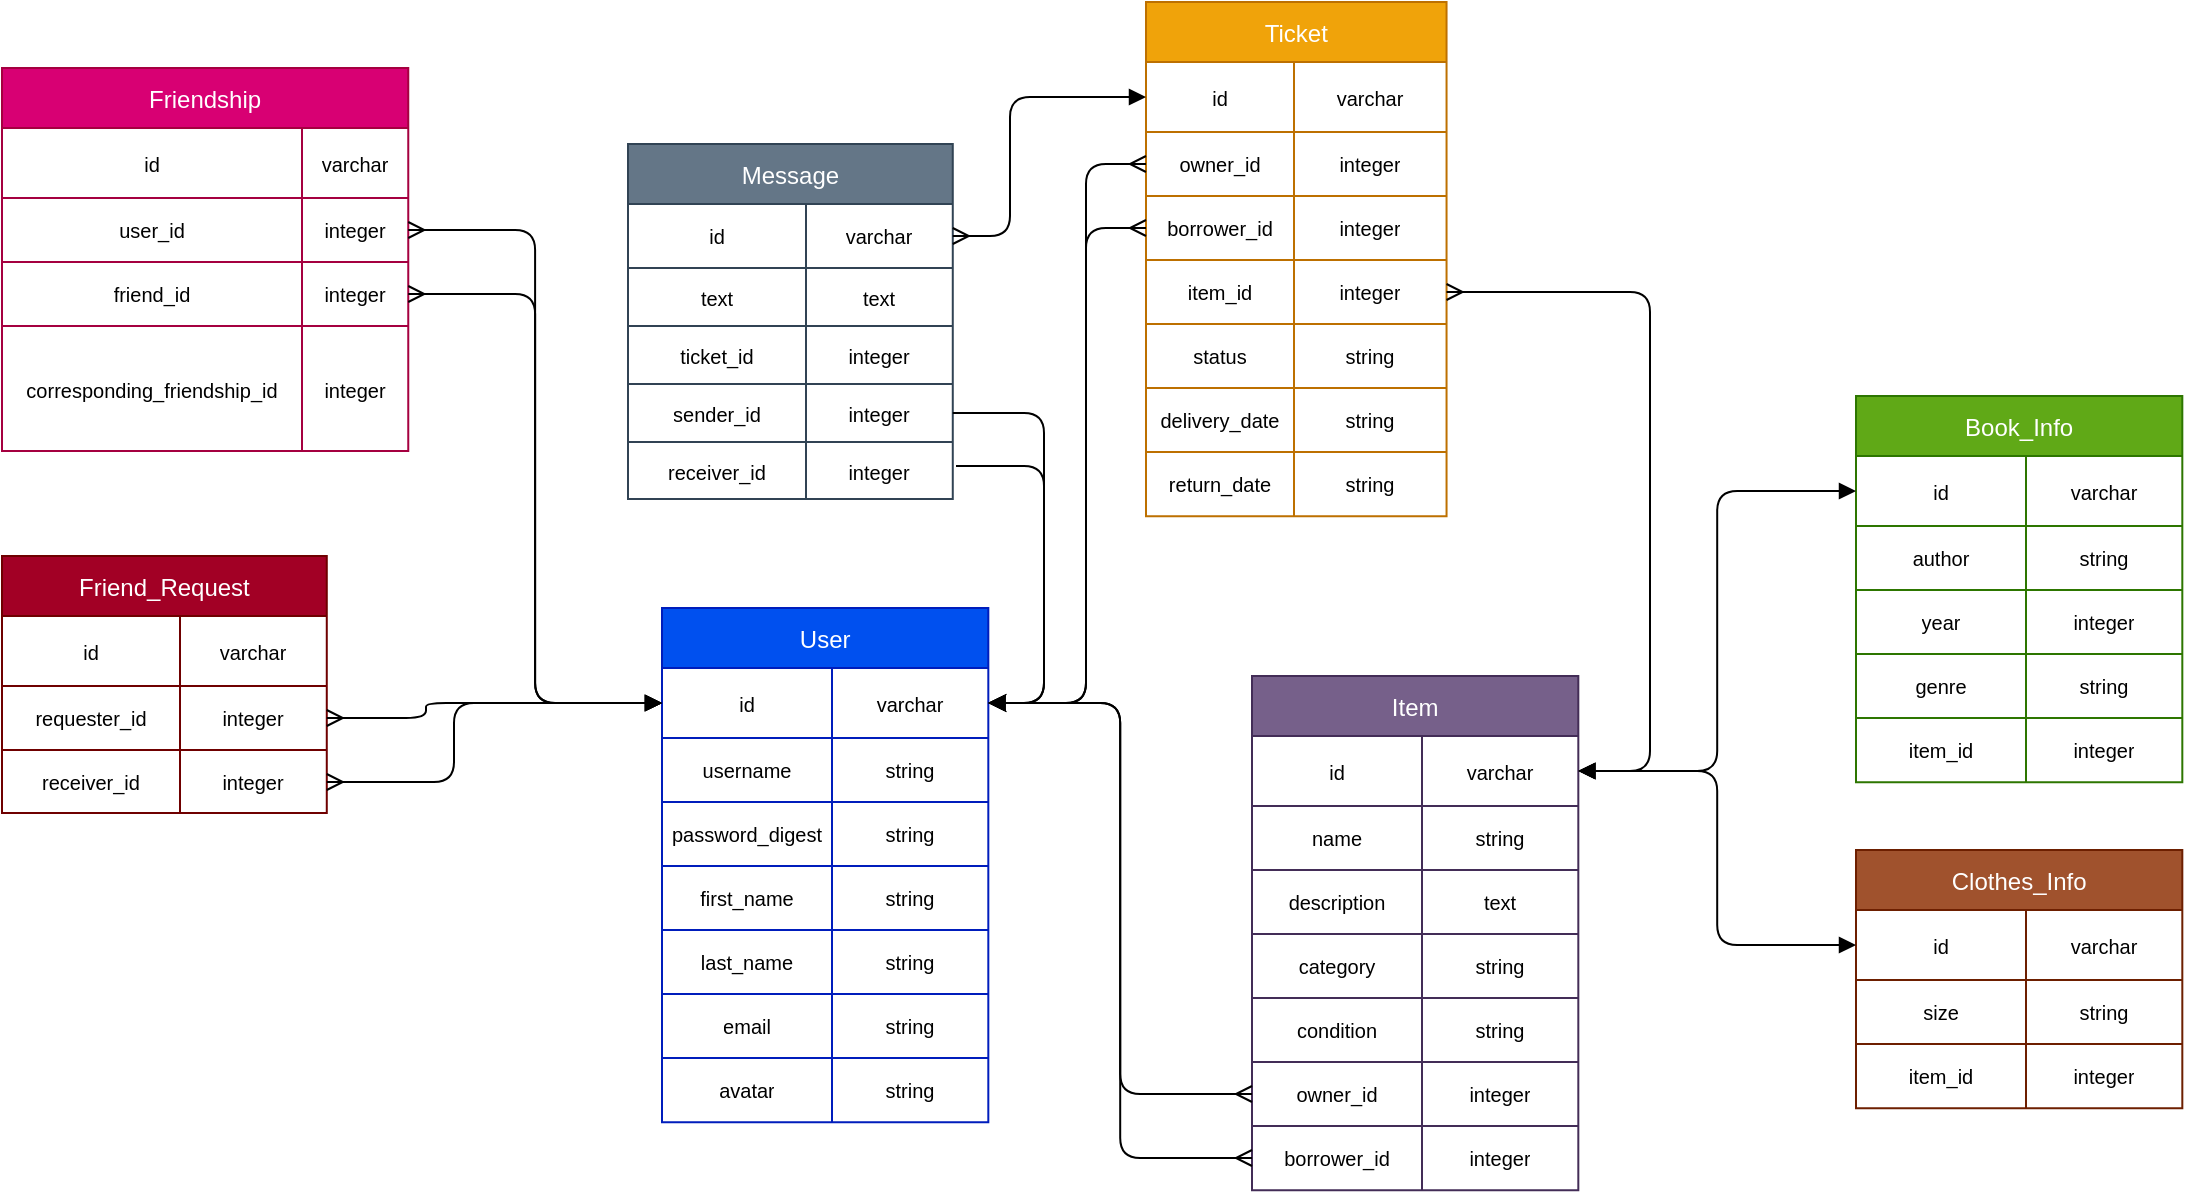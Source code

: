 <mxfile>
    <diagram id="GixmWMwX_nylo4apT2Ep" name="Page-1">
        <mxGraphModel dx="3820" dy="1813" grid="0" gridSize="10" guides="1" tooltips="1" connect="1" arrows="1" fold="1" page="0" pageScale="1" pageWidth="850" pageHeight="1100" background="#ffffff" math="0" shadow="0">
            <root>
                <mxCell id="0"/>
                <mxCell id="1" parent="0"/>
                <mxCell id="2" value="User" style="shape=table;startSize=30;container=1;collapsible=0;childLayout=tableLayout;strokeWidth=1;strokeColor=#001DBC;fillColor=#0050ef;fontColor=#ffffff;" parent="1" vertex="1">
                    <mxGeometry x="-1024" y="-136" width="163.16" height="257.139" as="geometry"/>
                </mxCell>
                <mxCell id="3" value="" style="shape=partialRectangle;collapsible=0;dropTarget=0;pointerEvents=0;fillColor=none;top=0;left=0;bottom=0;right=0;points=[[0,0.5],[1,0.5]];portConstraint=eastwest;" parent="2" vertex="1">
                    <mxGeometry y="30" width="163.16" height="35" as="geometry"/>
                </mxCell>
                <mxCell id="4" value="id" style="shape=partialRectangle;html=1;whiteSpace=wrap;connectable=0;overflow=hidden;fillColor=none;top=0;left=0;bottom=0;right=0;pointerEvents=1;fontColor=#000000;fontSize=10;" parent="3" vertex="1">
                    <mxGeometry width="85" height="35" as="geometry">
                        <mxRectangle width="85" height="35" as="alternateBounds"/>
                    </mxGeometry>
                </mxCell>
                <mxCell id="5" value="varchar" style="shape=partialRectangle;html=1;whiteSpace=wrap;connectable=0;overflow=hidden;fillColor=none;top=0;left=0;bottom=0;right=0;pointerEvents=1;fontColor=#000000;fontSize=10;" parent="3" vertex="1">
                    <mxGeometry x="85" width="78" height="35" as="geometry">
                        <mxRectangle width="78" height="35" as="alternateBounds"/>
                    </mxGeometry>
                </mxCell>
                <mxCell id="6" value="" style="shape=partialRectangle;collapsible=0;dropTarget=0;pointerEvents=0;fillColor=none;top=0;left=0;bottom=0;right=0;points=[[0,0.5],[1,0.5]];portConstraint=eastwest;" parent="2" vertex="1">
                    <mxGeometry y="65" width="163.16" height="32" as="geometry"/>
                </mxCell>
                <mxCell id="7" value="username" style="shape=partialRectangle;html=1;whiteSpace=wrap;connectable=0;overflow=hidden;fillColor=none;top=0;left=0;bottom=0;right=0;pointerEvents=1;fontSize=10;fontColor=#000000;" parent="6" vertex="1">
                    <mxGeometry width="85" height="32" as="geometry">
                        <mxRectangle width="85" height="32" as="alternateBounds"/>
                    </mxGeometry>
                </mxCell>
                <mxCell id="8" value="string" style="shape=partialRectangle;html=1;whiteSpace=wrap;connectable=0;overflow=hidden;fillColor=none;top=0;left=0;bottom=0;right=0;pointerEvents=1;fontSize=10;fontColor=#000000;" parent="6" vertex="1">
                    <mxGeometry x="85" width="78" height="32" as="geometry">
                        <mxRectangle width="78" height="32" as="alternateBounds"/>
                    </mxGeometry>
                </mxCell>
                <mxCell id="9" style="shape=partialRectangle;collapsible=0;dropTarget=0;pointerEvents=0;fillColor=none;top=0;left=0;bottom=0;right=0;points=[[0,0.5],[1,0.5]];portConstraint=eastwest;" parent="2" vertex="1">
                    <mxGeometry y="97" width="163.16" height="32" as="geometry"/>
                </mxCell>
                <mxCell id="10" value="password_digest" style="shape=partialRectangle;html=1;whiteSpace=wrap;connectable=0;overflow=hidden;fillColor=none;top=0;left=0;bottom=0;right=0;pointerEvents=1;fontSize=10;fontColor=#000000;" parent="9" vertex="1">
                    <mxGeometry width="85" height="32" as="geometry">
                        <mxRectangle width="85" height="32" as="alternateBounds"/>
                    </mxGeometry>
                </mxCell>
                <mxCell id="11" value="string" style="shape=partialRectangle;html=1;whiteSpace=wrap;connectable=0;overflow=hidden;fillColor=none;top=0;left=0;bottom=0;right=0;pointerEvents=1;fontSize=10;fontColor=#000000;" parent="9" vertex="1">
                    <mxGeometry x="85" width="78" height="32" as="geometry">
                        <mxRectangle width="78" height="32" as="alternateBounds"/>
                    </mxGeometry>
                </mxCell>
                <mxCell id="12" style="shape=partialRectangle;collapsible=0;dropTarget=0;pointerEvents=0;fillColor=none;top=0;left=0;bottom=0;right=0;points=[[0,0.5],[1,0.5]];portConstraint=eastwest;" parent="2" vertex="1">
                    <mxGeometry y="129" width="163.16" height="32" as="geometry"/>
                </mxCell>
                <mxCell id="13" value="first_name" style="shape=partialRectangle;html=1;whiteSpace=wrap;connectable=0;overflow=hidden;fillColor=none;top=0;left=0;bottom=0;right=0;pointerEvents=1;fontSize=10;fontColor=#000000;" parent="12" vertex="1">
                    <mxGeometry width="85" height="32" as="geometry">
                        <mxRectangle width="85" height="32" as="alternateBounds"/>
                    </mxGeometry>
                </mxCell>
                <mxCell id="14" value="string" style="shape=partialRectangle;html=1;whiteSpace=wrap;connectable=0;overflow=hidden;fillColor=none;top=0;left=0;bottom=0;right=0;pointerEvents=1;fontSize=10;fontColor=#000000;" parent="12" vertex="1">
                    <mxGeometry x="85" width="78" height="32" as="geometry">
                        <mxRectangle width="78" height="32" as="alternateBounds"/>
                    </mxGeometry>
                </mxCell>
                <mxCell id="15" style="shape=partialRectangle;collapsible=0;dropTarget=0;pointerEvents=0;fillColor=none;top=0;left=0;bottom=0;right=0;points=[[0,0.5],[1,0.5]];portConstraint=eastwest;" parent="2" vertex="1">
                    <mxGeometry y="161" width="163.16" height="32" as="geometry"/>
                </mxCell>
                <mxCell id="16" value="last_name" style="shape=partialRectangle;html=1;whiteSpace=wrap;connectable=0;overflow=hidden;fillColor=none;top=0;left=0;bottom=0;right=0;pointerEvents=1;fontSize=10;fontColor=#000000;" parent="15" vertex="1">
                    <mxGeometry width="85" height="32" as="geometry">
                        <mxRectangle width="85" height="32" as="alternateBounds"/>
                    </mxGeometry>
                </mxCell>
                <mxCell id="17" value="string" style="shape=partialRectangle;html=1;whiteSpace=wrap;connectable=0;overflow=hidden;fillColor=none;top=0;left=0;bottom=0;right=0;pointerEvents=1;fontSize=10;fontColor=#000000;" parent="15" vertex="1">
                    <mxGeometry x="85" width="78" height="32" as="geometry">
                        <mxRectangle width="78" height="32" as="alternateBounds"/>
                    </mxGeometry>
                </mxCell>
                <mxCell id="18" style="shape=partialRectangle;collapsible=0;dropTarget=0;pointerEvents=0;fillColor=none;top=0;left=0;bottom=0;right=0;points=[[0,0.5],[1,0.5]];portConstraint=eastwest;" parent="2" vertex="1">
                    <mxGeometry y="193" width="163.16" height="32" as="geometry"/>
                </mxCell>
                <mxCell id="19" value="email" style="shape=partialRectangle;html=1;whiteSpace=wrap;connectable=0;overflow=hidden;fillColor=none;top=0;left=0;bottom=0;right=0;pointerEvents=1;fontSize=10;fontColor=#000000;" parent="18" vertex="1">
                    <mxGeometry width="85" height="32" as="geometry">
                        <mxRectangle width="85" height="32" as="alternateBounds"/>
                    </mxGeometry>
                </mxCell>
                <mxCell id="20" value="string" style="shape=partialRectangle;html=1;whiteSpace=wrap;connectable=0;overflow=hidden;fillColor=none;top=0;left=0;bottom=0;right=0;pointerEvents=1;fontSize=10;fontColor=#000000;" parent="18" vertex="1">
                    <mxGeometry x="85" width="78" height="32" as="geometry">
                        <mxRectangle width="78" height="32" as="alternateBounds"/>
                    </mxGeometry>
                </mxCell>
                <mxCell id="21" style="shape=partialRectangle;collapsible=0;dropTarget=0;pointerEvents=0;fillColor=none;top=0;left=0;bottom=0;right=0;points=[[0,0.5],[1,0.5]];portConstraint=eastwest;" parent="2" vertex="1">
                    <mxGeometry y="225" width="163.16" height="32" as="geometry"/>
                </mxCell>
                <mxCell id="22" value="avatar" style="shape=partialRectangle;html=1;whiteSpace=wrap;connectable=0;overflow=hidden;fillColor=none;top=0;left=0;bottom=0;right=0;pointerEvents=1;fontSize=10;fontColor=#000000;" parent="21" vertex="1">
                    <mxGeometry width="85" height="32" as="geometry">
                        <mxRectangle width="85" height="32" as="alternateBounds"/>
                    </mxGeometry>
                </mxCell>
                <mxCell id="23" value="string" style="shape=partialRectangle;html=1;whiteSpace=wrap;connectable=0;overflow=hidden;fillColor=none;top=0;left=0;bottom=0;right=0;pointerEvents=1;fontSize=10;fontColor=#000000;" parent="21" vertex="1">
                    <mxGeometry x="85" width="78" height="32" as="geometry">
                        <mxRectangle width="78" height="32" as="alternateBounds"/>
                    </mxGeometry>
                </mxCell>
                <mxCell id="30" value="Friendship" style="shape=table;startSize=30;container=1;collapsible=0;childLayout=tableLayout;strokeWidth=1;strokeColor=#A50040;fillColor=#d80073;fontColor=#ffffff;" parent="1" vertex="1">
                    <mxGeometry x="-1354" y="-406" width="203.13" height="191.51" as="geometry"/>
                </mxCell>
                <mxCell id="31" value="" style="shape=partialRectangle;collapsible=0;dropTarget=0;pointerEvents=0;fillColor=none;top=0;left=0;bottom=0;right=0;points=[[0,0.5],[1,0.5]];portConstraint=eastwest;" parent="30" vertex="1">
                    <mxGeometry y="30" width="203.13" height="35" as="geometry"/>
                </mxCell>
                <mxCell id="32" value="id" style="shape=partialRectangle;html=1;whiteSpace=wrap;connectable=0;overflow=hidden;fillColor=none;top=0;left=0;bottom=0;right=0;pointerEvents=1;fontColor=#000000;fontSize=10;" parent="31" vertex="1">
                    <mxGeometry width="150" height="35" as="geometry">
                        <mxRectangle width="150" height="35" as="alternateBounds"/>
                    </mxGeometry>
                </mxCell>
                <mxCell id="33" value="varchar" style="shape=partialRectangle;html=1;whiteSpace=wrap;connectable=0;overflow=hidden;fillColor=none;top=0;left=0;bottom=0;right=0;pointerEvents=1;fontColor=#000000;fontSize=10;" parent="31" vertex="1">
                    <mxGeometry x="150" width="53" height="35" as="geometry">
                        <mxRectangle width="53" height="35" as="alternateBounds"/>
                    </mxGeometry>
                </mxCell>
                <mxCell id="34" value="" style="shape=partialRectangle;collapsible=0;dropTarget=0;pointerEvents=0;fillColor=none;top=0;left=0;bottom=0;right=0;points=[[0,0.5],[1,0.5]];portConstraint=eastwest;" parent="30" vertex="1">
                    <mxGeometry y="65" width="203.13" height="32" as="geometry"/>
                </mxCell>
                <mxCell id="35" value="user_id" style="shape=partialRectangle;html=1;whiteSpace=wrap;connectable=0;overflow=hidden;fillColor=none;top=0;left=0;bottom=0;right=0;pointerEvents=1;fontSize=10;fontColor=#000000;" parent="34" vertex="1">
                    <mxGeometry width="150" height="32" as="geometry">
                        <mxRectangle width="150" height="32" as="alternateBounds"/>
                    </mxGeometry>
                </mxCell>
                <mxCell id="36" value="integer" style="shape=partialRectangle;html=1;whiteSpace=wrap;connectable=0;overflow=hidden;fillColor=none;top=0;left=0;bottom=0;right=0;pointerEvents=1;fontSize=10;fontColor=#000000;" parent="34" vertex="1">
                    <mxGeometry x="150" width="53" height="32" as="geometry">
                        <mxRectangle width="53" height="32" as="alternateBounds"/>
                    </mxGeometry>
                </mxCell>
                <mxCell id="37" style="shape=partialRectangle;collapsible=0;dropTarget=0;pointerEvents=0;fillColor=none;top=0;left=0;bottom=0;right=0;points=[[0,0.5],[1,0.5]];portConstraint=eastwest;" parent="30" vertex="1">
                    <mxGeometry y="97" width="203.13" height="32" as="geometry"/>
                </mxCell>
                <mxCell id="38" value="friend_id" style="shape=partialRectangle;html=1;whiteSpace=wrap;connectable=0;overflow=hidden;fillColor=none;top=0;left=0;bottom=0;right=0;pointerEvents=1;fontSize=10;fontColor=#000000;" parent="37" vertex="1">
                    <mxGeometry width="150" height="32" as="geometry">
                        <mxRectangle width="150" height="32" as="alternateBounds"/>
                    </mxGeometry>
                </mxCell>
                <mxCell id="39" value="integer" style="shape=partialRectangle;html=1;whiteSpace=wrap;connectable=0;overflow=hidden;fillColor=none;top=0;left=0;bottom=0;right=0;pointerEvents=1;fontSize=10;fontColor=#000000;" parent="37" vertex="1">
                    <mxGeometry x="150" width="53" height="32" as="geometry">
                        <mxRectangle width="53" height="32" as="alternateBounds"/>
                    </mxGeometry>
                </mxCell>
                <mxCell id="40" style="shape=partialRectangle;collapsible=0;dropTarget=0;pointerEvents=0;fillColor=none;top=0;left=0;bottom=0;right=0;points=[[0,0.5],[1,0.5]];portConstraint=eastwest;" parent="30" vertex="1">
                    <mxGeometry y="129" width="203.13" height="63" as="geometry"/>
                </mxCell>
                <mxCell id="41" value="corresponding_friendship_id" style="shape=partialRectangle;html=1;whiteSpace=wrap;connectable=0;overflow=hidden;fillColor=none;top=0;left=0;bottom=0;right=0;pointerEvents=1;fontSize=10;fontColor=#000000;" parent="40" vertex="1">
                    <mxGeometry width="150" height="63" as="geometry">
                        <mxRectangle width="150" height="63" as="alternateBounds"/>
                    </mxGeometry>
                </mxCell>
                <mxCell id="42" value="integer" style="shape=partialRectangle;html=1;whiteSpace=wrap;connectable=0;overflow=hidden;fillColor=none;top=0;left=0;bottom=0;right=0;pointerEvents=1;fontSize=10;fontColor=#000000;" parent="40" vertex="1">
                    <mxGeometry x="150" width="53" height="63" as="geometry">
                        <mxRectangle width="53" height="63" as="alternateBounds"/>
                    </mxGeometry>
                </mxCell>
                <mxCell id="52" style="edgeStyle=orthogonalEdgeStyle;html=1;exitX=0;exitY=0.5;exitDx=0;exitDy=0;entryX=1;entryY=0.5;entryDx=0;entryDy=0;strokeColor=#000000;startArrow=block;startFill=1;endArrow=ERmany;endFill=0;" parent="1" source="3" target="34" edge="1">
                    <mxGeometry relative="1" as="geometry"/>
                </mxCell>
                <mxCell id="53" style="edgeStyle=orthogonalEdgeStyle;html=1;exitX=0;exitY=0.5;exitDx=0;exitDy=0;entryX=1;entryY=0.5;entryDx=0;entryDy=0;startArrow=block;startFill=1;endArrow=ERmany;endFill=0;strokeColor=#000000;" parent="1" source="3" target="37" edge="1">
                    <mxGeometry relative="1" as="geometry"/>
                </mxCell>
                <mxCell id="56" value="Friend_Request" style="shape=table;startSize=30;container=1;collapsible=0;childLayout=tableLayout;strokeWidth=1;strokeColor=#6F0000;fillColor=#a20025;fontColor=#ffffff;" parent="1" vertex="1">
                    <mxGeometry x="-1354" y="-162" width="162.391" height="128.51" as="geometry"/>
                </mxCell>
                <mxCell id="57" value="" style="shape=partialRectangle;collapsible=0;dropTarget=0;pointerEvents=0;fillColor=none;top=0;left=0;bottom=0;right=0;points=[[0,0.5],[1,0.5]];portConstraint=eastwest;" parent="56" vertex="1">
                    <mxGeometry y="30" width="162.391" height="35" as="geometry"/>
                </mxCell>
                <mxCell id="58" value="id" style="shape=partialRectangle;html=1;whiteSpace=wrap;connectable=0;overflow=hidden;fillColor=none;top=0;left=0;bottom=0;right=0;pointerEvents=1;fontColor=#000000;fontSize=10;" parent="57" vertex="1">
                    <mxGeometry width="89" height="35" as="geometry">
                        <mxRectangle width="89" height="35" as="alternateBounds"/>
                    </mxGeometry>
                </mxCell>
                <mxCell id="59" value="varchar" style="shape=partialRectangle;html=1;whiteSpace=wrap;connectable=0;overflow=hidden;fillColor=none;top=0;left=0;bottom=0;right=0;pointerEvents=1;fontColor=#000000;fontSize=10;" parent="57" vertex="1">
                    <mxGeometry x="89" width="73" height="35" as="geometry">
                        <mxRectangle width="73" height="35" as="alternateBounds"/>
                    </mxGeometry>
                </mxCell>
                <mxCell id="60" value="" style="shape=partialRectangle;collapsible=0;dropTarget=0;pointerEvents=0;fillColor=none;top=0;left=0;bottom=0;right=0;points=[[0,0.5],[1,0.5]];portConstraint=eastwest;" parent="56" vertex="1">
                    <mxGeometry y="65" width="162.391" height="32" as="geometry"/>
                </mxCell>
                <mxCell id="61" value="requester_id" style="shape=partialRectangle;html=1;whiteSpace=wrap;connectable=0;overflow=hidden;fillColor=none;top=0;left=0;bottom=0;right=0;pointerEvents=1;fontSize=10;fontColor=#000000;" parent="60" vertex="1">
                    <mxGeometry width="89" height="32" as="geometry">
                        <mxRectangle width="89" height="32" as="alternateBounds"/>
                    </mxGeometry>
                </mxCell>
                <mxCell id="62" value="integer" style="shape=partialRectangle;html=1;whiteSpace=wrap;connectable=0;overflow=hidden;fillColor=none;top=0;left=0;bottom=0;right=0;pointerEvents=1;fontSize=10;fontColor=#000000;" parent="60" vertex="1">
                    <mxGeometry x="89" width="73" height="32" as="geometry">
                        <mxRectangle width="73" height="32" as="alternateBounds"/>
                    </mxGeometry>
                </mxCell>
                <mxCell id="63" style="shape=partialRectangle;collapsible=0;dropTarget=0;pointerEvents=0;fillColor=none;top=0;left=0;bottom=0;right=0;points=[[0,0.5],[1,0.5]];portConstraint=eastwest;" parent="56" vertex="1">
                    <mxGeometry y="97" width="162.391" height="32" as="geometry"/>
                </mxCell>
                <mxCell id="64" value="receiver_id" style="shape=partialRectangle;html=1;whiteSpace=wrap;connectable=0;overflow=hidden;fillColor=none;top=0;left=0;bottom=0;right=0;pointerEvents=1;fontSize=10;fontColor=#000000;" parent="63" vertex="1">
                    <mxGeometry width="89" height="32" as="geometry">
                        <mxRectangle width="89" height="32" as="alternateBounds"/>
                    </mxGeometry>
                </mxCell>
                <mxCell id="65" value="integer" style="shape=partialRectangle;html=1;whiteSpace=wrap;connectable=0;overflow=hidden;fillColor=none;top=0;left=0;bottom=0;right=0;pointerEvents=1;fontSize=10;fontColor=#000000;" parent="63" vertex="1">
                    <mxGeometry x="89" width="73" height="32" as="geometry">
                        <mxRectangle width="73" height="32" as="alternateBounds"/>
                    </mxGeometry>
                </mxCell>
                <mxCell id="75" style="edgeStyle=orthogonalEdgeStyle;html=1;exitX=1;exitY=0.5;exitDx=0;exitDy=0;entryX=0;entryY=0.5;entryDx=0;entryDy=0;strokeColor=#000000;endArrow=block;endFill=1;startArrow=ERmany;startFill=0;" parent="1" source="60" target="3" edge="1">
                    <mxGeometry relative="1" as="geometry">
                        <Array as="points">
                            <mxPoint x="-1142" y="-81"/>
                            <mxPoint x="-1142" y="-88"/>
                        </Array>
                    </mxGeometry>
                </mxCell>
                <mxCell id="76" style="edgeStyle=orthogonalEdgeStyle;html=1;exitX=1;exitY=0.5;exitDx=0;exitDy=0;entryX=0;entryY=0.5;entryDx=0;entryDy=0;startArrow=ERmany;startFill=0;endArrow=block;endFill=1;strokeColor=#000000;" parent="1" source="63" target="3" edge="1">
                    <mxGeometry relative="1" as="geometry">
                        <Array as="points">
                            <mxPoint x="-1128" y="-49"/>
                            <mxPoint x="-1128" y="-88"/>
                        </Array>
                    </mxGeometry>
                </mxCell>
                <mxCell id="78" value="Item" style="shape=table;startSize=30;container=1;collapsible=0;childLayout=tableLayout;strokeWidth=1;strokeColor=#432D57;fillColor=#76608a;fontColor=#ffffff;" parent="1" vertex="1">
                    <mxGeometry x="-729" y="-102" width="163.16" height="257.139" as="geometry"/>
                </mxCell>
                <mxCell id="79" value="" style="shape=partialRectangle;collapsible=0;dropTarget=0;pointerEvents=0;fillColor=none;top=0;left=0;bottom=0;right=0;points=[[0,0.5],[1,0.5]];portConstraint=eastwest;" parent="78" vertex="1">
                    <mxGeometry y="30" width="163.16" height="35" as="geometry"/>
                </mxCell>
                <mxCell id="80" value="id" style="shape=partialRectangle;html=1;whiteSpace=wrap;connectable=0;overflow=hidden;fillColor=none;top=0;left=0;bottom=0;right=0;pointerEvents=1;fontColor=#000000;fontSize=10;" parent="79" vertex="1">
                    <mxGeometry width="85" height="35" as="geometry">
                        <mxRectangle width="85" height="35" as="alternateBounds"/>
                    </mxGeometry>
                </mxCell>
                <mxCell id="81" value="varchar" style="shape=partialRectangle;html=1;whiteSpace=wrap;connectable=0;overflow=hidden;fillColor=none;top=0;left=0;bottom=0;right=0;pointerEvents=1;fontColor=#000000;fontSize=10;" parent="79" vertex="1">
                    <mxGeometry x="85" width="78" height="35" as="geometry">
                        <mxRectangle width="78" height="35" as="alternateBounds"/>
                    </mxGeometry>
                </mxCell>
                <mxCell id="82" value="" style="shape=partialRectangle;collapsible=0;dropTarget=0;pointerEvents=0;fillColor=none;top=0;left=0;bottom=0;right=0;points=[[0,0.5],[1,0.5]];portConstraint=eastwest;" parent="78" vertex="1">
                    <mxGeometry y="65" width="163.16" height="32" as="geometry"/>
                </mxCell>
                <mxCell id="83" value="name" style="shape=partialRectangle;html=1;whiteSpace=wrap;connectable=0;overflow=hidden;fillColor=none;top=0;left=0;bottom=0;right=0;pointerEvents=1;fontSize=10;fontColor=#000000;" parent="82" vertex="1">
                    <mxGeometry width="85" height="32" as="geometry">
                        <mxRectangle width="85" height="32" as="alternateBounds"/>
                    </mxGeometry>
                </mxCell>
                <mxCell id="84" value="string" style="shape=partialRectangle;html=1;whiteSpace=wrap;connectable=0;overflow=hidden;fillColor=none;top=0;left=0;bottom=0;right=0;pointerEvents=1;fontSize=10;fontColor=#000000;" parent="82" vertex="1">
                    <mxGeometry x="85" width="78" height="32" as="geometry">
                        <mxRectangle width="78" height="32" as="alternateBounds"/>
                    </mxGeometry>
                </mxCell>
                <mxCell id="85" style="shape=partialRectangle;collapsible=0;dropTarget=0;pointerEvents=0;fillColor=none;top=0;left=0;bottom=0;right=0;points=[[0,0.5],[1,0.5]];portConstraint=eastwest;" parent="78" vertex="1">
                    <mxGeometry y="97" width="163.16" height="32" as="geometry"/>
                </mxCell>
                <mxCell id="86" value="description" style="shape=partialRectangle;html=1;whiteSpace=wrap;connectable=0;overflow=hidden;fillColor=none;top=0;left=0;bottom=0;right=0;pointerEvents=1;fontSize=10;fontColor=#000000;" parent="85" vertex="1">
                    <mxGeometry width="85" height="32" as="geometry">
                        <mxRectangle width="85" height="32" as="alternateBounds"/>
                    </mxGeometry>
                </mxCell>
                <mxCell id="87" value="text" style="shape=partialRectangle;html=1;whiteSpace=wrap;connectable=0;overflow=hidden;fillColor=none;top=0;left=0;bottom=0;right=0;pointerEvents=1;fontSize=10;fontColor=#000000;" parent="85" vertex="1">
                    <mxGeometry x="85" width="78" height="32" as="geometry">
                        <mxRectangle width="78" height="32" as="alternateBounds"/>
                    </mxGeometry>
                </mxCell>
                <mxCell id="88" style="shape=partialRectangle;collapsible=0;dropTarget=0;pointerEvents=0;fillColor=none;top=0;left=0;bottom=0;right=0;points=[[0,0.5],[1,0.5]];portConstraint=eastwest;" parent="78" vertex="1">
                    <mxGeometry y="129" width="163.16" height="32" as="geometry"/>
                </mxCell>
                <mxCell id="89" value="category" style="shape=partialRectangle;html=1;whiteSpace=wrap;connectable=0;overflow=hidden;fillColor=none;top=0;left=0;bottom=0;right=0;pointerEvents=1;fontSize=10;fontColor=#000000;" parent="88" vertex="1">
                    <mxGeometry width="85" height="32" as="geometry">
                        <mxRectangle width="85" height="32" as="alternateBounds"/>
                    </mxGeometry>
                </mxCell>
                <mxCell id="90" value="string" style="shape=partialRectangle;html=1;whiteSpace=wrap;connectable=0;overflow=hidden;fillColor=none;top=0;left=0;bottom=0;right=0;pointerEvents=1;fontSize=10;fontColor=#000000;" parent="88" vertex="1">
                    <mxGeometry x="85" width="78" height="32" as="geometry">
                        <mxRectangle width="78" height="32" as="alternateBounds"/>
                    </mxGeometry>
                </mxCell>
                <mxCell id="91" style="shape=partialRectangle;collapsible=0;dropTarget=0;pointerEvents=0;fillColor=none;top=0;left=0;bottom=0;right=0;points=[[0,0.5],[1,0.5]];portConstraint=eastwest;" parent="78" vertex="1">
                    <mxGeometry y="161" width="163.16" height="32" as="geometry"/>
                </mxCell>
                <mxCell id="92" value="condition" style="shape=partialRectangle;html=1;whiteSpace=wrap;connectable=0;overflow=hidden;fillColor=none;top=0;left=0;bottom=0;right=0;pointerEvents=1;fontSize=10;fontColor=#000000;" parent="91" vertex="1">
                    <mxGeometry width="85" height="32" as="geometry">
                        <mxRectangle width="85" height="32" as="alternateBounds"/>
                    </mxGeometry>
                </mxCell>
                <mxCell id="93" value="string" style="shape=partialRectangle;html=1;whiteSpace=wrap;connectable=0;overflow=hidden;fillColor=none;top=0;left=0;bottom=0;right=0;pointerEvents=1;fontSize=10;fontColor=#000000;" parent="91" vertex="1">
                    <mxGeometry x="85" width="78" height="32" as="geometry">
                        <mxRectangle width="78" height="32" as="alternateBounds"/>
                    </mxGeometry>
                </mxCell>
                <mxCell id="94" style="shape=partialRectangle;collapsible=0;dropTarget=0;pointerEvents=0;fillColor=none;top=0;left=0;bottom=0;right=0;points=[[0,0.5],[1,0.5]];portConstraint=eastwest;" parent="78" vertex="1">
                    <mxGeometry y="193" width="163.16" height="32" as="geometry"/>
                </mxCell>
                <mxCell id="95" value="owner_id" style="shape=partialRectangle;html=1;whiteSpace=wrap;connectable=0;overflow=hidden;fillColor=none;top=0;left=0;bottom=0;right=0;pointerEvents=1;fontSize=10;fontColor=#000000;" parent="94" vertex="1">
                    <mxGeometry width="85" height="32" as="geometry">
                        <mxRectangle width="85" height="32" as="alternateBounds"/>
                    </mxGeometry>
                </mxCell>
                <mxCell id="96" value="integer" style="shape=partialRectangle;html=1;whiteSpace=wrap;connectable=0;overflow=hidden;fillColor=none;top=0;left=0;bottom=0;right=0;pointerEvents=1;fontSize=10;fontColor=#000000;" parent="94" vertex="1">
                    <mxGeometry x="85" width="78" height="32" as="geometry">
                        <mxRectangle width="78" height="32" as="alternateBounds"/>
                    </mxGeometry>
                </mxCell>
                <mxCell id="97" style="shape=partialRectangle;collapsible=0;dropTarget=0;pointerEvents=0;fillColor=none;top=0;left=0;bottom=0;right=0;points=[[0,0.5],[1,0.5]];portConstraint=eastwest;" parent="78" vertex="1">
                    <mxGeometry y="225" width="163.16" height="32" as="geometry"/>
                </mxCell>
                <mxCell id="98" value="borrower_id" style="shape=partialRectangle;html=1;whiteSpace=wrap;connectable=0;overflow=hidden;fillColor=none;top=0;left=0;bottom=0;right=0;pointerEvents=1;fontSize=10;fontColor=#000000;" parent="97" vertex="1">
                    <mxGeometry width="85" height="32" as="geometry">
                        <mxRectangle width="85" height="32" as="alternateBounds"/>
                    </mxGeometry>
                </mxCell>
                <mxCell id="99" value="integer" style="shape=partialRectangle;html=1;whiteSpace=wrap;connectable=0;overflow=hidden;fillColor=none;top=0;left=0;bottom=0;right=0;pointerEvents=1;fontSize=10;fontColor=#000000;" parent="97" vertex="1">
                    <mxGeometry x="85" width="78" height="32" as="geometry">
                        <mxRectangle width="78" height="32" as="alternateBounds"/>
                    </mxGeometry>
                </mxCell>
                <mxCell id="100" style="edgeStyle=orthogonalEdgeStyle;html=1;exitX=1;exitY=0.5;exitDx=0;exitDy=0;entryX=0;entryY=0.5;entryDx=0;entryDy=0;startArrow=block;startFill=1;endArrow=ERmany;endFill=0;strokeColor=#000000;" parent="1" source="3" target="94" edge="1">
                    <mxGeometry relative="1" as="geometry">
                        <mxPoint x="-710.12" y="-162.03" as="sourcePoint"/>
                        <mxPoint x="-836.99" y="-366.53" as="targetPoint"/>
                    </mxGeometry>
                </mxCell>
                <mxCell id="101" style="edgeStyle=orthogonalEdgeStyle;html=1;exitX=1;exitY=0.5;exitDx=0;exitDy=0;entryX=0;entryY=0.5;entryDx=0;entryDy=0;startArrow=block;startFill=1;endArrow=ERmany;endFill=0;strokeColor=#000000;" parent="1" source="3" target="97" edge="1">
                    <mxGeometry relative="1" as="geometry">
                        <mxPoint x="-850.84" y="-78.5" as="sourcePoint"/>
                        <mxPoint x="-708" y="83.0" as="targetPoint"/>
                    </mxGeometry>
                </mxCell>
                <mxCell id="103" value="Book_Info" style="shape=table;startSize=30;container=1;collapsible=0;childLayout=tableLayout;strokeWidth=1;strokeColor=#2D7600;fillColor=#60a917;fontColor=#ffffff;" parent="1" vertex="1">
                    <mxGeometry x="-427" y="-242" width="163.16" height="193.139" as="geometry"/>
                </mxCell>
                <mxCell id="104" value="" style="shape=partialRectangle;collapsible=0;dropTarget=0;pointerEvents=0;fillColor=none;top=0;left=0;bottom=0;right=0;points=[[0,0.5],[1,0.5]];portConstraint=eastwest;" parent="103" vertex="1">
                    <mxGeometry y="30" width="163.16" height="35" as="geometry"/>
                </mxCell>
                <mxCell id="105" value="id" style="shape=partialRectangle;html=1;whiteSpace=wrap;connectable=0;overflow=hidden;fillColor=none;top=0;left=0;bottom=0;right=0;pointerEvents=1;fontColor=#000000;fontSize=10;" parent="104" vertex="1">
                    <mxGeometry width="85" height="35" as="geometry">
                        <mxRectangle width="85" height="35" as="alternateBounds"/>
                    </mxGeometry>
                </mxCell>
                <mxCell id="106" value="varchar" style="shape=partialRectangle;html=1;whiteSpace=wrap;connectable=0;overflow=hidden;fillColor=none;top=0;left=0;bottom=0;right=0;pointerEvents=1;fontColor=#000000;fontSize=10;" parent="104" vertex="1">
                    <mxGeometry x="85" width="78" height="35" as="geometry">
                        <mxRectangle width="78" height="35" as="alternateBounds"/>
                    </mxGeometry>
                </mxCell>
                <mxCell id="107" value="" style="shape=partialRectangle;collapsible=0;dropTarget=0;pointerEvents=0;fillColor=none;top=0;left=0;bottom=0;right=0;points=[[0,0.5],[1,0.5]];portConstraint=eastwest;" parent="103" vertex="1">
                    <mxGeometry y="65" width="163.16" height="32" as="geometry"/>
                </mxCell>
                <mxCell id="108" value="author" style="shape=partialRectangle;html=1;whiteSpace=wrap;connectable=0;overflow=hidden;fillColor=none;top=0;left=0;bottom=0;right=0;pointerEvents=1;fontSize=10;fontColor=#000000;" parent="107" vertex="1">
                    <mxGeometry width="85" height="32" as="geometry">
                        <mxRectangle width="85" height="32" as="alternateBounds"/>
                    </mxGeometry>
                </mxCell>
                <mxCell id="109" value="string" style="shape=partialRectangle;html=1;whiteSpace=wrap;connectable=0;overflow=hidden;fillColor=none;top=0;left=0;bottom=0;right=0;pointerEvents=1;fontSize=10;fontColor=#000000;" parent="107" vertex="1">
                    <mxGeometry x="85" width="78" height="32" as="geometry">
                        <mxRectangle width="78" height="32" as="alternateBounds"/>
                    </mxGeometry>
                </mxCell>
                <mxCell id="110" style="shape=partialRectangle;collapsible=0;dropTarget=0;pointerEvents=0;fillColor=none;top=0;left=0;bottom=0;right=0;points=[[0,0.5],[1,0.5]];portConstraint=eastwest;" parent="103" vertex="1">
                    <mxGeometry y="97" width="163.16" height="32" as="geometry"/>
                </mxCell>
                <mxCell id="111" value="year" style="shape=partialRectangle;html=1;whiteSpace=wrap;connectable=0;overflow=hidden;fillColor=none;top=0;left=0;bottom=0;right=0;pointerEvents=1;fontSize=10;fontColor=#000000;" parent="110" vertex="1">
                    <mxGeometry width="85" height="32" as="geometry">
                        <mxRectangle width="85" height="32" as="alternateBounds"/>
                    </mxGeometry>
                </mxCell>
                <mxCell id="112" value="integer" style="shape=partialRectangle;html=1;whiteSpace=wrap;connectable=0;overflow=hidden;fillColor=none;top=0;left=0;bottom=0;right=0;pointerEvents=1;fontSize=10;fontColor=#000000;" parent="110" vertex="1">
                    <mxGeometry x="85" width="78" height="32" as="geometry">
                        <mxRectangle width="78" height="32" as="alternateBounds"/>
                    </mxGeometry>
                </mxCell>
                <mxCell id="113" style="shape=partialRectangle;collapsible=0;dropTarget=0;pointerEvents=0;fillColor=none;top=0;left=0;bottom=0;right=0;points=[[0,0.5],[1,0.5]];portConstraint=eastwest;" parent="103" vertex="1">
                    <mxGeometry y="129" width="163.16" height="32" as="geometry"/>
                </mxCell>
                <mxCell id="114" value="genre" style="shape=partialRectangle;html=1;whiteSpace=wrap;connectable=0;overflow=hidden;fillColor=none;top=0;left=0;bottom=0;right=0;pointerEvents=1;fontSize=10;fontColor=#000000;" parent="113" vertex="1">
                    <mxGeometry width="85" height="32" as="geometry">
                        <mxRectangle width="85" height="32" as="alternateBounds"/>
                    </mxGeometry>
                </mxCell>
                <mxCell id="115" value="string" style="shape=partialRectangle;html=1;whiteSpace=wrap;connectable=0;overflow=hidden;fillColor=none;top=0;left=0;bottom=0;right=0;pointerEvents=1;fontSize=10;fontColor=#000000;" parent="113" vertex="1">
                    <mxGeometry x="85" width="78" height="32" as="geometry">
                        <mxRectangle width="78" height="32" as="alternateBounds"/>
                    </mxGeometry>
                </mxCell>
                <mxCell id="116" style="shape=partialRectangle;collapsible=0;dropTarget=0;pointerEvents=0;fillColor=none;top=0;left=0;bottom=0;right=0;points=[[0,0.5],[1,0.5]];portConstraint=eastwest;" parent="103" vertex="1">
                    <mxGeometry y="161" width="163.16" height="32" as="geometry"/>
                </mxCell>
                <mxCell id="117" value="item_id" style="shape=partialRectangle;html=1;whiteSpace=wrap;connectable=0;overflow=hidden;fillColor=none;top=0;left=0;bottom=0;right=0;pointerEvents=1;fontSize=10;fontColor=#000000;" parent="116" vertex="1">
                    <mxGeometry width="85" height="32" as="geometry">
                        <mxRectangle width="85" height="32" as="alternateBounds"/>
                    </mxGeometry>
                </mxCell>
                <mxCell id="118" value="integer" style="shape=partialRectangle;html=1;whiteSpace=wrap;connectable=0;overflow=hidden;fillColor=none;top=0;left=0;bottom=0;right=0;pointerEvents=1;fontSize=10;fontColor=#000000;" parent="116" vertex="1">
                    <mxGeometry x="85" width="78" height="32" as="geometry">
                        <mxRectangle width="78" height="32" as="alternateBounds"/>
                    </mxGeometry>
                </mxCell>
                <mxCell id="126" value="Clothes_Info" style="shape=table;startSize=30;container=1;collapsible=0;childLayout=tableLayout;strokeWidth=1;strokeColor=#6D1F00;fillColor=#a0522d;fontColor=#ffffff;" parent="1" vertex="1">
                    <mxGeometry x="-427" y="-15" width="163.16" height="129.139" as="geometry"/>
                </mxCell>
                <mxCell id="127" value="" style="shape=partialRectangle;collapsible=0;dropTarget=0;pointerEvents=0;fillColor=none;top=0;left=0;bottom=0;right=0;points=[[0,0.5],[1,0.5]];portConstraint=eastwest;" parent="126" vertex="1">
                    <mxGeometry y="30" width="163.16" height="35" as="geometry"/>
                </mxCell>
                <mxCell id="128" value="id" style="shape=partialRectangle;html=1;whiteSpace=wrap;connectable=0;overflow=hidden;fillColor=none;top=0;left=0;bottom=0;right=0;pointerEvents=1;fontColor=#000000;fontSize=10;" parent="127" vertex="1">
                    <mxGeometry width="85" height="35" as="geometry">
                        <mxRectangle width="85" height="35" as="alternateBounds"/>
                    </mxGeometry>
                </mxCell>
                <mxCell id="129" value="varchar" style="shape=partialRectangle;html=1;whiteSpace=wrap;connectable=0;overflow=hidden;fillColor=none;top=0;left=0;bottom=0;right=0;pointerEvents=1;fontColor=#000000;fontSize=10;" parent="127" vertex="1">
                    <mxGeometry x="85" width="78" height="35" as="geometry">
                        <mxRectangle width="78" height="35" as="alternateBounds"/>
                    </mxGeometry>
                </mxCell>
                <mxCell id="130" value="" style="shape=partialRectangle;collapsible=0;dropTarget=0;pointerEvents=0;fillColor=none;top=0;left=0;bottom=0;right=0;points=[[0,0.5],[1,0.5]];portConstraint=eastwest;" parent="126" vertex="1">
                    <mxGeometry y="65" width="163.16" height="32" as="geometry"/>
                </mxCell>
                <mxCell id="131" value="size" style="shape=partialRectangle;html=1;whiteSpace=wrap;connectable=0;overflow=hidden;fillColor=none;top=0;left=0;bottom=0;right=0;pointerEvents=1;fontSize=10;fontColor=#000000;" parent="130" vertex="1">
                    <mxGeometry width="85" height="32" as="geometry">
                        <mxRectangle width="85" height="32" as="alternateBounds"/>
                    </mxGeometry>
                </mxCell>
                <mxCell id="132" value="string" style="shape=partialRectangle;html=1;whiteSpace=wrap;connectable=0;overflow=hidden;fillColor=none;top=0;left=0;bottom=0;right=0;pointerEvents=1;fontSize=10;fontColor=#000000;" parent="130" vertex="1">
                    <mxGeometry x="85" width="78" height="32" as="geometry">
                        <mxRectangle width="78" height="32" as="alternateBounds"/>
                    </mxGeometry>
                </mxCell>
                <mxCell id="139" style="shape=partialRectangle;collapsible=0;dropTarget=0;pointerEvents=0;fillColor=none;top=0;left=0;bottom=0;right=0;points=[[0,0.5],[1,0.5]];portConstraint=eastwest;" parent="126" vertex="1">
                    <mxGeometry y="97" width="163.16" height="32" as="geometry"/>
                </mxCell>
                <mxCell id="140" value="item_id" style="shape=partialRectangle;html=1;whiteSpace=wrap;connectable=0;overflow=hidden;fillColor=none;top=0;left=0;bottom=0;right=0;pointerEvents=1;fontSize=10;fontColor=#000000;" parent="139" vertex="1">
                    <mxGeometry width="85" height="32" as="geometry">
                        <mxRectangle width="85" height="32" as="alternateBounds"/>
                    </mxGeometry>
                </mxCell>
                <mxCell id="141" value="integer" style="shape=partialRectangle;html=1;whiteSpace=wrap;connectable=0;overflow=hidden;fillColor=none;top=0;left=0;bottom=0;right=0;pointerEvents=1;fontSize=10;fontColor=#000000;" parent="139" vertex="1">
                    <mxGeometry x="85" width="78" height="32" as="geometry">
                        <mxRectangle width="78" height="32" as="alternateBounds"/>
                    </mxGeometry>
                </mxCell>
                <mxCell id="145" style="edgeStyle=orthogonalEdgeStyle;html=1;exitX=0;exitY=0.5;exitDx=0;exitDy=0;entryX=1;entryY=0.5;entryDx=0;entryDy=0;startArrow=block;startFill=1;endArrow=block;endFill=1;strokeColor=#000000;" parent="1" source="104" target="79" edge="1">
                    <mxGeometry relative="1" as="geometry"/>
                </mxCell>
                <mxCell id="146" style="edgeStyle=orthogonalEdgeStyle;html=1;exitX=0;exitY=0.5;exitDx=0;exitDy=0;entryX=1;entryY=0.5;entryDx=0;entryDy=0;startArrow=block;startFill=1;endArrow=block;endFill=1;strokeColor=#000000;" parent="1" source="127" target="79" edge="1">
                    <mxGeometry relative="1" as="geometry"/>
                </mxCell>
                <mxCell id="148" value="Ticket" style="shape=table;startSize=30;container=1;collapsible=0;childLayout=tableLayout;strokeWidth=1;strokeColor=#BD7000;fillColor=#f0a30a;fontColor=#FFFFFF;" parent="1" vertex="1">
                    <mxGeometry x="-782" y="-439" width="150.277" height="257.139" as="geometry"/>
                </mxCell>
                <mxCell id="149" value="" style="shape=partialRectangle;collapsible=0;dropTarget=0;pointerEvents=0;fillColor=none;top=0;left=0;bottom=0;right=0;points=[[0,0.5],[1,0.5]];portConstraint=eastwest;" parent="148" vertex="1">
                    <mxGeometry y="30" width="150.277" height="35" as="geometry"/>
                </mxCell>
                <mxCell id="150" value="id" style="shape=partialRectangle;html=1;whiteSpace=wrap;connectable=0;overflow=hidden;fillColor=none;top=0;left=0;bottom=0;right=0;pointerEvents=1;fontColor=#000000;fontSize=10;" parent="149" vertex="1">
                    <mxGeometry width="74" height="35" as="geometry">
                        <mxRectangle width="74" height="35" as="alternateBounds"/>
                    </mxGeometry>
                </mxCell>
                <mxCell id="151" value="varchar" style="shape=partialRectangle;html=1;whiteSpace=wrap;connectable=0;overflow=hidden;fillColor=none;top=0;left=0;bottom=0;right=0;pointerEvents=1;fontColor=#000000;fontSize=10;" parent="149" vertex="1">
                    <mxGeometry x="74" width="76" height="35" as="geometry">
                        <mxRectangle width="76" height="35" as="alternateBounds"/>
                    </mxGeometry>
                </mxCell>
                <mxCell id="152" value="" style="shape=partialRectangle;collapsible=0;dropTarget=0;pointerEvents=0;fillColor=none;top=0;left=0;bottom=0;right=0;points=[[0,0.5],[1,0.5]];portConstraint=eastwest;" parent="148" vertex="1">
                    <mxGeometry y="65" width="150.277" height="32" as="geometry"/>
                </mxCell>
                <mxCell id="153" value="owner_id" style="shape=partialRectangle;html=1;whiteSpace=wrap;connectable=0;overflow=hidden;fillColor=none;top=0;left=0;bottom=0;right=0;pointerEvents=1;fontSize=10;fontColor=#000000;" parent="152" vertex="1">
                    <mxGeometry width="74" height="32" as="geometry">
                        <mxRectangle width="74" height="32" as="alternateBounds"/>
                    </mxGeometry>
                </mxCell>
                <mxCell id="154" value="integer" style="shape=partialRectangle;html=1;whiteSpace=wrap;connectable=0;overflow=hidden;fillColor=none;top=0;left=0;bottom=0;right=0;pointerEvents=1;fontSize=10;fontColor=#000000;" parent="152" vertex="1">
                    <mxGeometry x="74" width="76" height="32" as="geometry">
                        <mxRectangle width="76" height="32" as="alternateBounds"/>
                    </mxGeometry>
                </mxCell>
                <mxCell id="155" style="shape=partialRectangle;collapsible=0;dropTarget=0;pointerEvents=0;fillColor=none;top=0;left=0;bottom=0;right=0;points=[[0,0.5],[1,0.5]];portConstraint=eastwest;" parent="148" vertex="1">
                    <mxGeometry y="97" width="150.277" height="32" as="geometry"/>
                </mxCell>
                <mxCell id="156" value="borrower_id" style="shape=partialRectangle;html=1;whiteSpace=wrap;connectable=0;overflow=hidden;fillColor=none;top=0;left=0;bottom=0;right=0;pointerEvents=1;fontSize=10;fontColor=#000000;" parent="155" vertex="1">
                    <mxGeometry width="74" height="32" as="geometry">
                        <mxRectangle width="74" height="32" as="alternateBounds"/>
                    </mxGeometry>
                </mxCell>
                <mxCell id="157" value="integer" style="shape=partialRectangle;html=1;whiteSpace=wrap;connectable=0;overflow=hidden;fillColor=none;top=0;left=0;bottom=0;right=0;pointerEvents=1;fontSize=10;fontColor=#000000;" parent="155" vertex="1">
                    <mxGeometry x="74" width="76" height="32" as="geometry">
                        <mxRectangle width="76" height="32" as="alternateBounds"/>
                    </mxGeometry>
                </mxCell>
                <mxCell id="158" style="shape=partialRectangle;collapsible=0;dropTarget=0;pointerEvents=0;fillColor=none;top=0;left=0;bottom=0;right=0;points=[[0,0.5],[1,0.5]];portConstraint=eastwest;" parent="148" vertex="1">
                    <mxGeometry y="129" width="150.277" height="32" as="geometry"/>
                </mxCell>
                <mxCell id="159" value="item_id" style="shape=partialRectangle;html=1;whiteSpace=wrap;connectable=0;overflow=hidden;fillColor=none;top=0;left=0;bottom=0;right=0;pointerEvents=1;fontSize=10;fontColor=#000000;" parent="158" vertex="1">
                    <mxGeometry width="74" height="32" as="geometry">
                        <mxRectangle width="74" height="32" as="alternateBounds"/>
                    </mxGeometry>
                </mxCell>
                <mxCell id="160" value="integer" style="shape=partialRectangle;html=1;whiteSpace=wrap;connectable=0;overflow=hidden;fillColor=none;top=0;left=0;bottom=0;right=0;pointerEvents=1;fontSize=10;fontColor=#000000;" parent="158" vertex="1">
                    <mxGeometry x="74" width="76" height="32" as="geometry">
                        <mxRectangle width="76" height="32" as="alternateBounds"/>
                    </mxGeometry>
                </mxCell>
                <mxCell id="161" style="shape=partialRectangle;collapsible=0;dropTarget=0;pointerEvents=0;fillColor=none;top=0;left=0;bottom=0;right=0;points=[[0,0.5],[1,0.5]];portConstraint=eastwest;" parent="148" vertex="1">
                    <mxGeometry y="161" width="150.277" height="32" as="geometry"/>
                </mxCell>
                <mxCell id="162" value="status" style="shape=partialRectangle;html=1;whiteSpace=wrap;connectable=0;overflow=hidden;fillColor=none;top=0;left=0;bottom=0;right=0;pointerEvents=1;fontSize=10;fontColor=#000000;" parent="161" vertex="1">
                    <mxGeometry width="74" height="32" as="geometry">
                        <mxRectangle width="74" height="32" as="alternateBounds"/>
                    </mxGeometry>
                </mxCell>
                <mxCell id="163" value="string" style="shape=partialRectangle;html=1;whiteSpace=wrap;connectable=0;overflow=hidden;fillColor=none;top=0;left=0;bottom=0;right=0;pointerEvents=1;fontSize=10;fontColor=#000000;" parent="161" vertex="1">
                    <mxGeometry x="74" width="76" height="32" as="geometry">
                        <mxRectangle width="76" height="32" as="alternateBounds"/>
                    </mxGeometry>
                </mxCell>
                <mxCell id="215" style="shape=partialRectangle;collapsible=0;dropTarget=0;pointerEvents=0;fillColor=none;top=0;left=0;bottom=0;right=0;points=[[0,0.5],[1,0.5]];portConstraint=eastwest;" parent="148" vertex="1">
                    <mxGeometry y="193" width="150.277" height="32" as="geometry"/>
                </mxCell>
                <mxCell id="216" value="delivery_date" style="shape=partialRectangle;html=1;whiteSpace=wrap;connectable=0;overflow=hidden;fillColor=none;top=0;left=0;bottom=0;right=0;pointerEvents=1;fontSize=10;fontColor=#000000;" parent="215" vertex="1">
                    <mxGeometry width="74" height="32" as="geometry">
                        <mxRectangle width="74" height="32" as="alternateBounds"/>
                    </mxGeometry>
                </mxCell>
                <mxCell id="217" value="string" style="shape=partialRectangle;html=1;whiteSpace=wrap;connectable=0;overflow=hidden;fillColor=none;top=0;left=0;bottom=0;right=0;pointerEvents=1;fontSize=10;fontColor=#000000;" parent="215" vertex="1">
                    <mxGeometry x="74" width="76" height="32" as="geometry">
                        <mxRectangle width="76" height="32" as="alternateBounds"/>
                    </mxGeometry>
                </mxCell>
                <mxCell id="218" style="shape=partialRectangle;collapsible=0;dropTarget=0;pointerEvents=0;fillColor=none;top=0;left=0;bottom=0;right=0;points=[[0,0.5],[1,0.5]];portConstraint=eastwest;" parent="148" vertex="1">
                    <mxGeometry y="225" width="150.277" height="32" as="geometry"/>
                </mxCell>
                <mxCell id="219" value="return_date" style="shape=partialRectangle;html=1;whiteSpace=wrap;connectable=0;overflow=hidden;fillColor=none;top=0;left=0;bottom=0;right=0;pointerEvents=1;fontSize=10;fontColor=#000000;" parent="218" vertex="1">
                    <mxGeometry width="74" height="32" as="geometry">
                        <mxRectangle width="74" height="32" as="alternateBounds"/>
                    </mxGeometry>
                </mxCell>
                <mxCell id="220" value="string" style="shape=partialRectangle;html=1;whiteSpace=wrap;connectable=0;overflow=hidden;fillColor=none;top=0;left=0;bottom=0;right=0;pointerEvents=1;fontSize=10;fontColor=#000000;" parent="218" vertex="1">
                    <mxGeometry x="74" width="76" height="32" as="geometry">
                        <mxRectangle width="76" height="32" as="alternateBounds"/>
                    </mxGeometry>
                </mxCell>
                <mxCell id="172" style="edgeStyle=orthogonalEdgeStyle;html=1;exitX=1;exitY=0.5;exitDx=0;exitDy=0;entryX=0;entryY=0.5;entryDx=0;entryDy=0;startArrow=block;startFill=1;endArrow=ERmany;endFill=0;strokeColor=#000000;" parent="1" source="3" target="152" edge="1">
                    <mxGeometry relative="1" as="geometry">
                        <mxPoint x="-1013.84" y="-378" as="sourcePoint"/>
                        <mxPoint x="-871.0" y="-184.5" as="targetPoint"/>
                        <Array as="points">
                            <mxPoint x="-812" y="-88"/>
                            <mxPoint x="-812" y="-358"/>
                        </Array>
                    </mxGeometry>
                </mxCell>
                <mxCell id="173" style="edgeStyle=orthogonalEdgeStyle;html=1;exitX=1;exitY=0.5;exitDx=0;exitDy=0;entryX=0;entryY=0.5;entryDx=0;entryDy=0;startArrow=block;startFill=1;endArrow=ERmany;endFill=0;strokeColor=#000000;" parent="1" source="3" target="155" edge="1">
                    <mxGeometry relative="1" as="geometry">
                        <mxPoint x="-885.0" y="-55.5" as="sourcePoint"/>
                        <mxPoint x="-808.16" y="-301" as="targetPoint"/>
                        <Array as="points">
                            <mxPoint x="-812" y="-88"/>
                            <mxPoint x="-812" y="-326"/>
                        </Array>
                    </mxGeometry>
                </mxCell>
                <mxCell id="175" style="edgeStyle=orthogonalEdgeStyle;html=1;exitX=1;exitY=0.5;exitDx=0;exitDy=0;entryX=1;entryY=0.5;entryDx=0;entryDy=0;startArrow=block;startFill=1;endArrow=ERmany;endFill=0;strokeColor=#000000;" parent="1" source="79" target="158" edge="1">
                    <mxGeometry relative="1" as="geometry">
                        <mxPoint x="-520.0" y="-132.5" as="sourcePoint"/>
                        <mxPoint x="-443.16" y="-346" as="targetPoint"/>
                        <Array as="points">
                            <mxPoint x="-530" y="-54"/>
                            <mxPoint x="-530" y="-294"/>
                        </Array>
                    </mxGeometry>
                </mxCell>
                <mxCell id="177" value="Message" style="shape=table;startSize=30;container=1;collapsible=0;childLayout=tableLayout;strokeWidth=1;strokeColor=#314354;fillColor=#647687;fontColor=#ffffff;" parent="1" vertex="1">
                    <mxGeometry x="-1041" y="-368" width="162.39" height="177.51" as="geometry"/>
                </mxCell>
                <mxCell id="178" value="" style="shape=partialRectangle;collapsible=0;dropTarget=0;pointerEvents=0;fillColor=none;top=0;left=0;bottom=0;right=0;points=[[0,0.5],[1,0.5]];portConstraint=eastwest;" parent="177" vertex="1">
                    <mxGeometry y="30" width="162.39" height="32" as="geometry"/>
                </mxCell>
                <mxCell id="179" value="id" style="shape=partialRectangle;html=1;whiteSpace=wrap;connectable=0;overflow=hidden;fillColor=none;top=0;left=0;bottom=0;right=0;pointerEvents=1;fontColor=#000000;fontSize=10;" parent="178" vertex="1">
                    <mxGeometry width="89" height="32" as="geometry">
                        <mxRectangle width="89" height="32" as="alternateBounds"/>
                    </mxGeometry>
                </mxCell>
                <mxCell id="180" value="varchar" style="shape=partialRectangle;html=1;whiteSpace=wrap;connectable=0;overflow=hidden;fillColor=none;top=0;left=0;bottom=0;right=0;pointerEvents=1;fontColor=#000000;fontSize=10;" parent="178" vertex="1">
                    <mxGeometry x="89" width="73" height="32" as="geometry">
                        <mxRectangle width="73" height="32" as="alternateBounds"/>
                    </mxGeometry>
                </mxCell>
                <mxCell id="181" value="" style="shape=partialRectangle;collapsible=0;dropTarget=0;pointerEvents=0;fillColor=none;top=0;left=0;bottom=0;right=0;points=[[0,0.5],[1,0.5]];portConstraint=eastwest;" parent="177" vertex="1">
                    <mxGeometry y="62" width="162.39" height="29" as="geometry"/>
                </mxCell>
                <mxCell id="182" value="text" style="shape=partialRectangle;html=1;whiteSpace=wrap;connectable=0;overflow=hidden;fillColor=none;top=0;left=0;bottom=0;right=0;pointerEvents=1;fontSize=10;fontColor=#000000;" parent="181" vertex="1">
                    <mxGeometry width="89" height="29" as="geometry">
                        <mxRectangle width="89" height="29" as="alternateBounds"/>
                    </mxGeometry>
                </mxCell>
                <mxCell id="183" value="text" style="shape=partialRectangle;html=1;whiteSpace=wrap;connectable=0;overflow=hidden;fillColor=none;top=0;left=0;bottom=0;right=0;pointerEvents=1;fontSize=10;fontColor=#000000;" parent="181" vertex="1">
                    <mxGeometry x="89" width="73" height="29" as="geometry">
                        <mxRectangle width="73" height="29" as="alternateBounds"/>
                    </mxGeometry>
                </mxCell>
                <mxCell id="184" style="shape=partialRectangle;collapsible=0;dropTarget=0;pointerEvents=0;fillColor=none;top=0;left=0;bottom=0;right=0;points=[[0,0.5],[1,0.5]];portConstraint=eastwest;" parent="177" vertex="1">
                    <mxGeometry y="91" width="162.39" height="29" as="geometry"/>
                </mxCell>
                <mxCell id="185" value="ticket_id" style="shape=partialRectangle;html=1;whiteSpace=wrap;connectable=0;overflow=hidden;fillColor=none;top=0;left=0;bottom=0;right=0;pointerEvents=1;fontSize=10;fontColor=#000000;" parent="184" vertex="1">
                    <mxGeometry width="89" height="29" as="geometry">
                        <mxRectangle width="89" height="29" as="alternateBounds"/>
                    </mxGeometry>
                </mxCell>
                <mxCell id="186" value="integer" style="shape=partialRectangle;html=1;whiteSpace=wrap;connectable=0;overflow=hidden;fillColor=none;top=0;left=0;bottom=0;right=0;pointerEvents=1;fontSize=10;fontColor=#000000;" parent="184" vertex="1">
                    <mxGeometry x="89" width="73" height="29" as="geometry">
                        <mxRectangle width="73" height="29" as="alternateBounds"/>
                    </mxGeometry>
                </mxCell>
                <mxCell id="190" style="shape=partialRectangle;collapsible=0;dropTarget=0;pointerEvents=0;fillColor=none;top=0;left=0;bottom=0;right=0;points=[[0,0.5],[1,0.5]];portConstraint=eastwest;" parent="177" vertex="1">
                    <mxGeometry y="120" width="162.39" height="29" as="geometry"/>
                </mxCell>
                <mxCell id="191" value="sender_id" style="shape=partialRectangle;html=1;whiteSpace=wrap;connectable=0;overflow=hidden;fillColor=none;top=0;left=0;bottom=0;right=0;pointerEvents=1;fontSize=10;fontColor=#000000;" parent="190" vertex="1">
                    <mxGeometry width="89" height="29" as="geometry">
                        <mxRectangle width="89" height="29" as="alternateBounds"/>
                    </mxGeometry>
                </mxCell>
                <mxCell id="192" value="integer" style="shape=partialRectangle;html=1;whiteSpace=wrap;connectable=0;overflow=hidden;fillColor=none;top=0;left=0;bottom=0;right=0;pointerEvents=1;fontSize=10;fontColor=#000000;" parent="190" vertex="1">
                    <mxGeometry x="89" width="73" height="29" as="geometry">
                        <mxRectangle width="73" height="29" as="alternateBounds"/>
                    </mxGeometry>
                </mxCell>
                <mxCell id="193" style="shape=partialRectangle;collapsible=0;dropTarget=0;pointerEvents=0;fillColor=none;top=0;left=0;bottom=0;right=0;points=[[0,0.5],[1,0.5]];portConstraint=eastwest;" parent="177" vertex="1">
                    <mxGeometry y="149" width="162.39" height="29" as="geometry"/>
                </mxCell>
                <mxCell id="194" value="receiver_id" style="shape=partialRectangle;html=1;whiteSpace=wrap;connectable=0;overflow=hidden;fillColor=none;top=0;left=0;bottom=0;right=0;pointerEvents=1;fontSize=10;fontColor=#000000;" parent="193" vertex="1">
                    <mxGeometry width="89" height="29" as="geometry">
                        <mxRectangle width="89" height="29" as="alternateBounds"/>
                    </mxGeometry>
                </mxCell>
                <mxCell id="195" value="integer" style="shape=partialRectangle;html=1;whiteSpace=wrap;connectable=0;overflow=hidden;fillColor=none;top=0;left=0;bottom=0;right=0;pointerEvents=1;fontSize=10;fontColor=#000000;" parent="193" vertex="1">
                    <mxGeometry x="89" width="73" height="29" as="geometry">
                        <mxRectangle width="73" height="29" as="alternateBounds"/>
                    </mxGeometry>
                </mxCell>
                <mxCell id="187" style="edgeStyle=orthogonalEdgeStyle;html=1;exitX=0;exitY=0.5;exitDx=0;exitDy=0;entryX=1;entryY=0.5;entryDx=0;entryDy=0;startArrow=block;startFill=1;endArrow=ERmany;endFill=0;strokeColor=#000000;" parent="1" source="149" target="178" edge="1">
                    <mxGeometry relative="1" as="geometry">
                        <mxPoint x="-534.12" y="-133.5" as="sourcePoint"/>
                        <mxPoint x="-613.003" y="-315" as="targetPoint"/>
                        <Array as="points">
                            <mxPoint x="-850" y="-391"/>
                            <mxPoint x="-850" y="-322"/>
                        </Array>
                    </mxGeometry>
                </mxCell>
                <mxCell id="198" style="edgeStyle=orthogonalEdgeStyle;html=1;exitX=1;exitY=0.5;exitDx=0;exitDy=0;entryX=1;entryY=0.5;entryDx=0;entryDy=0;strokeColor=#000000;" parent="1" source="190" target="3" edge="1">
                    <mxGeometry relative="1" as="geometry">
                        <Array as="points">
                            <mxPoint x="-833" y="-233"/>
                            <mxPoint x="-833" y="-89"/>
                        </Array>
                    </mxGeometry>
                </mxCell>
                <mxCell id="199" style="edgeStyle=orthogonalEdgeStyle;html=1;strokeColor=#000000;entryX=1;entryY=0.5;entryDx=0;entryDy=0;" parent="1" target="3" edge="1">
                    <mxGeometry relative="1" as="geometry">
                        <mxPoint x="-877" y="-207" as="sourcePoint"/>
                        <mxPoint x="-854" y="-89" as="targetPoint"/>
                        <Array as="points">
                            <mxPoint x="-833" y="-207"/>
                            <mxPoint x="-833" y="-89"/>
                        </Array>
                    </mxGeometry>
                </mxCell>
            </root>
        </mxGraphModel>
    </diagram>
</mxfile>
